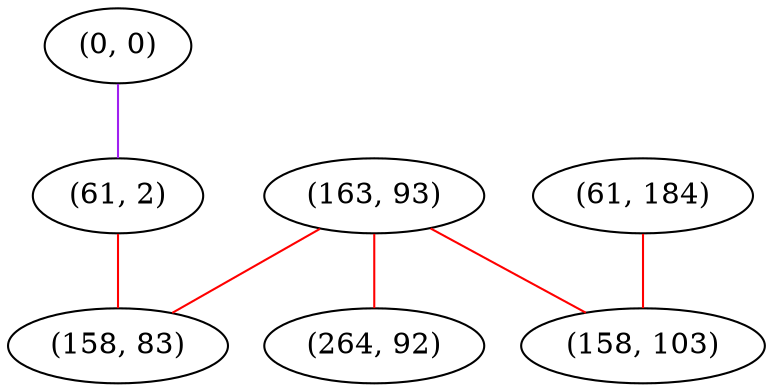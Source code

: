 graph "" {
"(0, 0)";
"(163, 93)";
"(61, 2)";
"(61, 184)";
"(264, 92)";
"(158, 83)";
"(158, 103)";
"(0, 0)" -- "(61, 2)"  [color=purple, key=0, weight=4];
"(163, 93)" -- "(158, 83)"  [color=red, key=0, weight=1];
"(163, 93)" -- "(158, 103)"  [color=red, key=0, weight=1];
"(163, 93)" -- "(264, 92)"  [color=red, key=0, weight=1];
"(61, 2)" -- "(158, 83)"  [color=red, key=0, weight=1];
"(61, 184)" -- "(158, 103)"  [color=red, key=0, weight=1];
}
